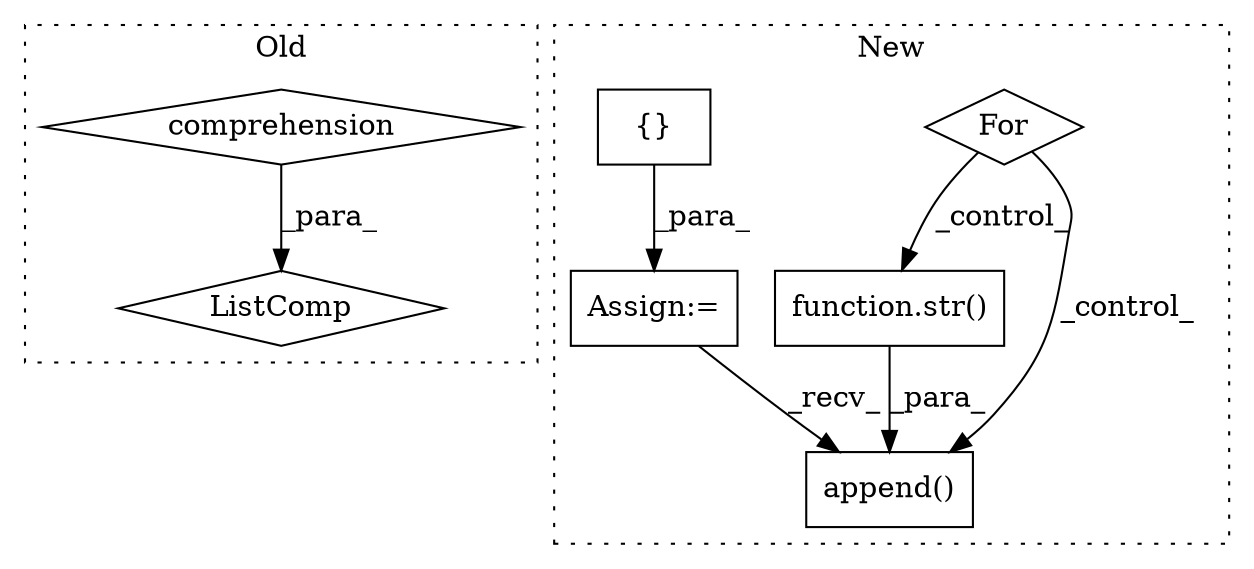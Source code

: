 digraph G {
subgraph cluster0 {
1 [label="ListComp" a="106" s="2705" l="47" shape="diamond"];
3 [label="comprehension" a="45" s="2730" l="3" shape="diamond"];
label = "Old";
style="dotted";
}
subgraph cluster1 {
2 [label="function.str()" a="75" s="2750,2755" l="4,1" shape="box"];
4 [label="For" a="107" s="2694,2727" l="4,10" shape="diamond"];
5 [label="append()" a="75" s="2737,2781" l="12,1" shape="box"];
6 [label="{}" a="59" s="2577,2577" l="2,1" shape="box"];
7 [label="Assign:=" a="68" s="2574" l="3" shape="box"];
label = "New";
style="dotted";
}
2 -> 5 [label="_para_"];
3 -> 1 [label="_para_"];
4 -> 5 [label="_control_"];
4 -> 2 [label="_control_"];
6 -> 7 [label="_para_"];
7 -> 5 [label="_recv_"];
}